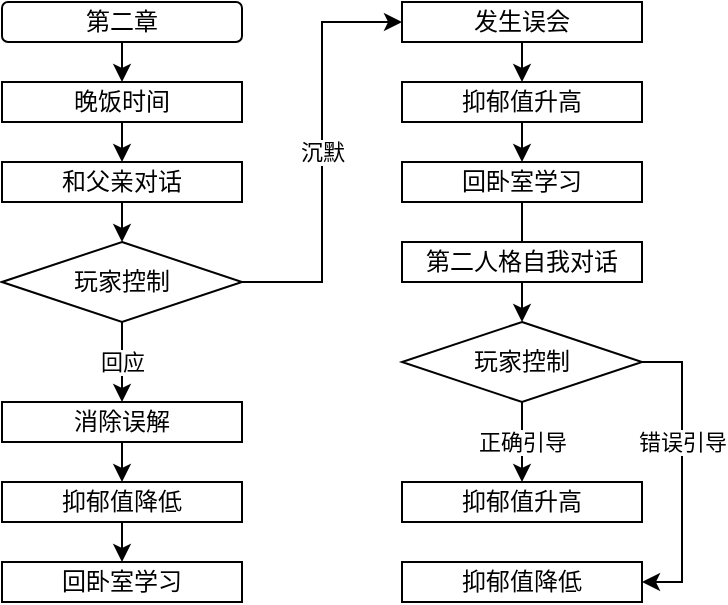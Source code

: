 <mxfile version="18.1.1" type="github">
  <diagram id="vgWMGFTNDj85Z4Z896OK" name="第 1 页">
    <mxGraphModel dx="688" dy="519" grid="1" gridSize="10" guides="1" tooltips="1" connect="1" arrows="1" fold="1" page="1" pageScale="1" pageWidth="827" pageHeight="1169" math="0" shadow="0">
      <root>
        <mxCell id="0" />
        <mxCell id="1" parent="0" />
        <mxCell id="sOpDGVtZxWIFI3x0ilre-1" style="edgeStyle=orthogonalEdgeStyle;rounded=0;orthogonalLoop=1;jettySize=auto;html=1;exitX=0.5;exitY=1;exitDx=0;exitDy=0;entryX=0.5;entryY=0;entryDx=0;entryDy=0;" edge="1" parent="1" source="sOpDGVtZxWIFI3x0ilre-2" target="sOpDGVtZxWIFI3x0ilre-4">
          <mxGeometry relative="1" as="geometry" />
        </mxCell>
        <mxCell id="sOpDGVtZxWIFI3x0ilre-2" value="第二章" style="rounded=1;whiteSpace=wrap;html=1;" vertex="1" parent="1">
          <mxGeometry x="280" y="80" width="120" height="20" as="geometry" />
        </mxCell>
        <mxCell id="sOpDGVtZxWIFI3x0ilre-3" style="edgeStyle=orthogonalEdgeStyle;rounded=0;orthogonalLoop=1;jettySize=auto;html=1;exitX=0.5;exitY=1;exitDx=0;exitDy=0;entryX=0.5;entryY=0;entryDx=0;entryDy=0;" edge="1" parent="1" source="sOpDGVtZxWIFI3x0ilre-4" target="sOpDGVtZxWIFI3x0ilre-6">
          <mxGeometry relative="1" as="geometry" />
        </mxCell>
        <mxCell id="sOpDGVtZxWIFI3x0ilre-4" value="晚饭时间" style="rounded=0;whiteSpace=wrap;html=1;" vertex="1" parent="1">
          <mxGeometry x="280" y="120" width="120" height="20" as="geometry" />
        </mxCell>
        <mxCell id="sOpDGVtZxWIFI3x0ilre-5" style="edgeStyle=orthogonalEdgeStyle;rounded=0;orthogonalLoop=1;jettySize=auto;html=1;exitX=0.5;exitY=1;exitDx=0;exitDy=0;entryX=0.5;entryY=0;entryDx=0;entryDy=0;" edge="1" parent="1" source="sOpDGVtZxWIFI3x0ilre-6" target="sOpDGVtZxWIFI3x0ilre-15">
          <mxGeometry relative="1" as="geometry">
            <mxPoint x="340" y="200" as="targetPoint" />
          </mxGeometry>
        </mxCell>
        <mxCell id="sOpDGVtZxWIFI3x0ilre-6" value="和父亲对话" style="rounded=0;whiteSpace=wrap;html=1;" vertex="1" parent="1">
          <mxGeometry x="280" y="160" width="120" height="20" as="geometry" />
        </mxCell>
        <mxCell id="sOpDGVtZxWIFI3x0ilre-13" value="回应" style="edgeStyle=orthogonalEdgeStyle;rounded=0;orthogonalLoop=1;jettySize=auto;html=1;exitX=0.5;exitY=1;exitDx=0;exitDy=0;entryX=0.5;entryY=0;entryDx=0;entryDy=0;" edge="1" parent="1" source="sOpDGVtZxWIFI3x0ilre-15" target="sOpDGVtZxWIFI3x0ilre-17">
          <mxGeometry relative="1" as="geometry" />
        </mxCell>
        <mxCell id="sOpDGVtZxWIFI3x0ilre-14" value="沉默" style="edgeStyle=orthogonalEdgeStyle;rounded=0;orthogonalLoop=1;jettySize=auto;html=1;exitX=1;exitY=0.5;exitDx=0;exitDy=0;entryX=0;entryY=0.5;entryDx=0;entryDy=0;" edge="1" parent="1" source="sOpDGVtZxWIFI3x0ilre-15" target="sOpDGVtZxWIFI3x0ilre-20">
          <mxGeometry relative="1" as="geometry" />
        </mxCell>
        <mxCell id="sOpDGVtZxWIFI3x0ilre-15" value="玩家控制" style="rhombus;whiteSpace=wrap;html=1;" vertex="1" parent="1">
          <mxGeometry x="280" y="200" width="120" height="40" as="geometry" />
        </mxCell>
        <mxCell id="sOpDGVtZxWIFI3x0ilre-32" style="edgeStyle=orthogonalEdgeStyle;rounded=0;orthogonalLoop=1;jettySize=auto;html=1;exitX=0.5;exitY=1;exitDx=0;exitDy=0;entryX=0.5;entryY=0;entryDx=0;entryDy=0;" edge="1" parent="1" source="sOpDGVtZxWIFI3x0ilre-17" target="sOpDGVtZxWIFI3x0ilre-31">
          <mxGeometry relative="1" as="geometry" />
        </mxCell>
        <mxCell id="sOpDGVtZxWIFI3x0ilre-17" value="消除误解" style="rounded=0;whiteSpace=wrap;html=1;" vertex="1" parent="1">
          <mxGeometry x="280" y="280" width="120" height="20" as="geometry" />
        </mxCell>
        <mxCell id="sOpDGVtZxWIFI3x0ilre-18" value="回卧室学习" style="rounded=0;whiteSpace=wrap;html=1;" vertex="1" parent="1">
          <mxGeometry x="280" y="360" width="120" height="20" as="geometry" />
        </mxCell>
        <mxCell id="sOpDGVtZxWIFI3x0ilre-48" style="edgeStyle=orthogonalEdgeStyle;rounded=0;orthogonalLoop=1;jettySize=auto;html=1;exitX=0.5;exitY=1;exitDx=0;exitDy=0;entryX=0.5;entryY=0;entryDx=0;entryDy=0;" edge="1" parent="1" source="sOpDGVtZxWIFI3x0ilre-20" target="sOpDGVtZxWIFI3x0ilre-46">
          <mxGeometry relative="1" as="geometry" />
        </mxCell>
        <mxCell id="sOpDGVtZxWIFI3x0ilre-20" value="发生误会" style="rounded=0;whiteSpace=wrap;html=1;" vertex="1" parent="1">
          <mxGeometry x="480" y="80" width="120" height="20" as="geometry" />
        </mxCell>
        <mxCell id="sOpDGVtZxWIFI3x0ilre-21" style="edgeStyle=orthogonalEdgeStyle;rounded=0;orthogonalLoop=1;jettySize=auto;html=1;exitX=0.5;exitY=1;exitDx=0;exitDy=0;entryX=0.5;entryY=0;entryDx=0;entryDy=0;" edge="1" parent="1" source="sOpDGVtZxWIFI3x0ilre-22" target="sOpDGVtZxWIFI3x0ilre-25">
          <mxGeometry relative="1" as="geometry" />
        </mxCell>
        <mxCell id="sOpDGVtZxWIFI3x0ilre-22" value="回卧室学习" style="rounded=0;whiteSpace=wrap;html=1;" vertex="1" parent="1">
          <mxGeometry x="480" y="160" width="120" height="20" as="geometry" />
        </mxCell>
        <mxCell id="sOpDGVtZxWIFI3x0ilre-23" value="正确引导" style="edgeStyle=orthogonalEdgeStyle;rounded=0;orthogonalLoop=1;jettySize=auto;html=1;exitX=0.5;exitY=1;exitDx=0;exitDy=0;entryX=0.5;entryY=0;entryDx=0;entryDy=0;" edge="1" parent="1" source="sOpDGVtZxWIFI3x0ilre-25" target="sOpDGVtZxWIFI3x0ilre-27">
          <mxGeometry relative="1" as="geometry" />
        </mxCell>
        <mxCell id="sOpDGVtZxWIFI3x0ilre-24" value="错误引导" style="edgeStyle=orthogonalEdgeStyle;rounded=0;orthogonalLoop=1;jettySize=auto;html=1;exitX=1;exitY=0.5;exitDx=0;exitDy=0;entryX=1;entryY=0.5;entryDx=0;entryDy=0;" edge="1" parent="1" source="sOpDGVtZxWIFI3x0ilre-25" target="sOpDGVtZxWIFI3x0ilre-29">
          <mxGeometry x="-0.2" relative="1" as="geometry">
            <mxPoint as="offset" />
          </mxGeometry>
        </mxCell>
        <mxCell id="sOpDGVtZxWIFI3x0ilre-25" value="玩家控制" style="rhombus;whiteSpace=wrap;html=1;" vertex="1" parent="1">
          <mxGeometry x="480" y="240" width="120" height="40" as="geometry" />
        </mxCell>
        <mxCell id="sOpDGVtZxWIFI3x0ilre-27" value="抑郁值升高" style="rounded=0;whiteSpace=wrap;html=1;" vertex="1" parent="1">
          <mxGeometry x="480" y="320" width="120" height="20" as="geometry" />
        </mxCell>
        <mxCell id="sOpDGVtZxWIFI3x0ilre-29" value="抑郁值降低" style="rounded=0;whiteSpace=wrap;html=1;" vertex="1" parent="1">
          <mxGeometry x="480" y="360" width="120" height="20" as="geometry" />
        </mxCell>
        <mxCell id="sOpDGVtZxWIFI3x0ilre-33" style="edgeStyle=orthogonalEdgeStyle;rounded=0;orthogonalLoop=1;jettySize=auto;html=1;exitX=0.5;exitY=1;exitDx=0;exitDy=0;entryX=0.5;entryY=0;entryDx=0;entryDy=0;" edge="1" parent="1" source="sOpDGVtZxWIFI3x0ilre-31" target="sOpDGVtZxWIFI3x0ilre-18">
          <mxGeometry relative="1" as="geometry" />
        </mxCell>
        <mxCell id="sOpDGVtZxWIFI3x0ilre-31" value="抑郁值降低" style="rounded=0;whiteSpace=wrap;html=1;" vertex="1" parent="1">
          <mxGeometry x="280" y="320" width="120" height="20" as="geometry" />
        </mxCell>
        <mxCell id="sOpDGVtZxWIFI3x0ilre-37" value="第二人格自我对话" style="rounded=0;whiteSpace=wrap;html=1;" vertex="1" parent="1">
          <mxGeometry x="480" y="200" width="120" height="20" as="geometry" />
        </mxCell>
        <mxCell id="sOpDGVtZxWIFI3x0ilre-49" style="edgeStyle=orthogonalEdgeStyle;rounded=0;orthogonalLoop=1;jettySize=auto;html=1;exitX=0.5;exitY=1;exitDx=0;exitDy=0;entryX=0.5;entryY=0;entryDx=0;entryDy=0;" edge="1" parent="1" source="sOpDGVtZxWIFI3x0ilre-46" target="sOpDGVtZxWIFI3x0ilre-22">
          <mxGeometry relative="1" as="geometry" />
        </mxCell>
        <mxCell id="sOpDGVtZxWIFI3x0ilre-46" value="抑郁值升高" style="rounded=0;whiteSpace=wrap;html=1;" vertex="1" parent="1">
          <mxGeometry x="480" y="120" width="120" height="20" as="geometry" />
        </mxCell>
      </root>
    </mxGraphModel>
  </diagram>
</mxfile>
